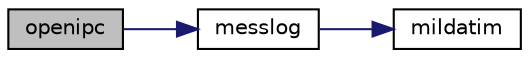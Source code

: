 digraph "openipc"
{
  edge [fontname="Helvetica",fontsize="10",labelfontname="Helvetica",labelfontsize="10"];
  node [fontname="Helvetica",fontsize="10",shape=record];
  rankdir="LR";
  Node1 [label="openipc",height=0.2,width=0.4,color="black", fillcolor="grey75", style="filled", fontcolor="black"];
  Node1 -> Node2 [color="midnightblue",fontsize="10",style="solid",fontname="Helvetica"];
  Node2 [label="messlog",height=0.2,width=0.4,color="black", fillcolor="white", style="filled",URL="$db/dde/messlog_8f.html#a7fd4258d9be15462fbba7e4f0fba3067"];
  Node2 -> Node3 [color="midnightblue",fontsize="10",style="solid",fontname="Helvetica"];
  Node3 [label="mildatim",height=0.2,width=0.4,color="black", fillcolor="white", style="filled",URL="$dc/d22/mildatim_8f.html#ad9b4aed205684ba4acd8ccfd61c5e0e3"];
}
